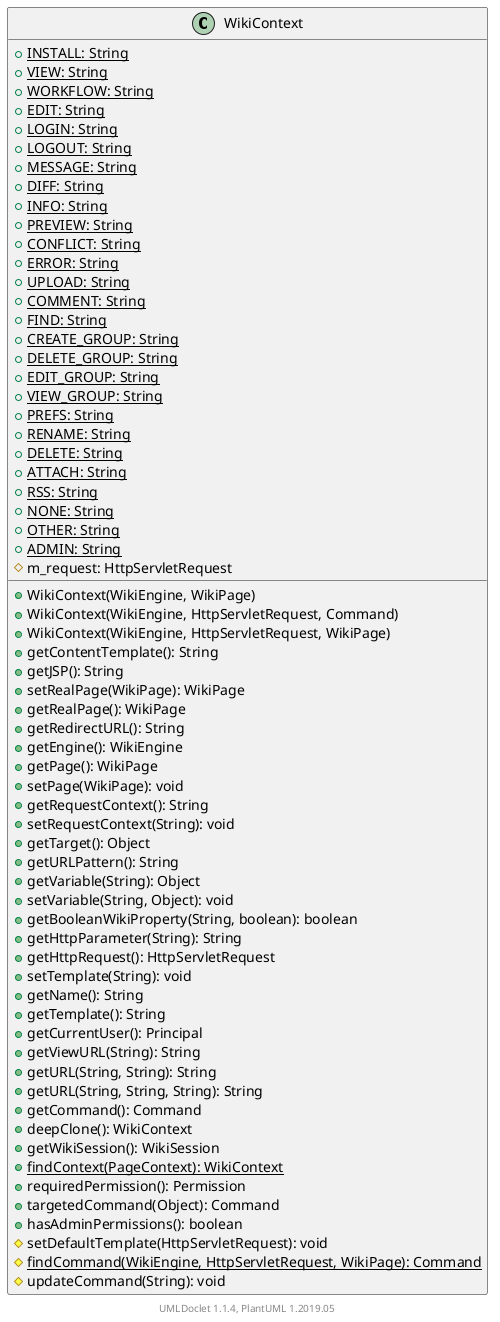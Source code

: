 @startuml

    class WikiContext [[WikiContext.html]] {
        {static} +INSTALL: String
        {static} +VIEW: String
        {static} +WORKFLOW: String
        {static} +EDIT: String
        {static} +LOGIN: String
        {static} +LOGOUT: String
        {static} +MESSAGE: String
        {static} +DIFF: String
        {static} +INFO: String
        {static} +PREVIEW: String
        {static} +CONFLICT: String
        {static} +ERROR: String
        {static} +UPLOAD: String
        {static} +COMMENT: String
        {static} +FIND: String
        {static} +CREATE_GROUP: String
        {static} +DELETE_GROUP: String
        {static} +EDIT_GROUP: String
        {static} +VIEW_GROUP: String
        {static} +PREFS: String
        {static} +RENAME: String
        {static} +DELETE: String
        {static} +ATTACH: String
        {static} +RSS: String
        {static} +NONE: String
        {static} +OTHER: String
        {static} +ADMIN: String
        #m_request: HttpServletRequest
        +WikiContext(WikiEngine, WikiPage)
        +WikiContext(WikiEngine, HttpServletRequest, Command)
        +WikiContext(WikiEngine, HttpServletRequest, WikiPage)
        +getContentTemplate(): String
        +getJSP(): String
        +setRealPage(WikiPage): WikiPage
        +getRealPage(): WikiPage
        +getRedirectURL(): String
        +getEngine(): WikiEngine
        +getPage(): WikiPage
        +setPage(WikiPage): void
        +getRequestContext(): String
        +setRequestContext(String): void
        +getTarget(): Object
        +getURLPattern(): String
        +getVariable(String): Object
        +setVariable(String, Object): void
        +getBooleanWikiProperty(String, boolean): boolean
        +getHttpParameter(String): String
        +getHttpRequest(): HttpServletRequest
        +setTemplate(String): void
        +getName(): String
        +getTemplate(): String
        +getCurrentUser(): Principal
        +getViewURL(String): String
        +getURL(String, String): String
        +getURL(String, String, String): String
        +getCommand(): Command
        +deepClone(): WikiContext
        +getWikiSession(): WikiSession
        {static} +findContext(PageContext): WikiContext
        +requiredPermission(): Permission
        +targetedCommand(Object): Command
        +hasAdminPermissions(): boolean
        #setDefaultTemplate(HttpServletRequest): void
        {static} #findCommand(WikiEngine, HttpServletRequest, WikiPage): Command
        #updateCommand(String): void
    }


    center footer UMLDoclet 1.1.4, PlantUML 1.2019.05
@enduml
